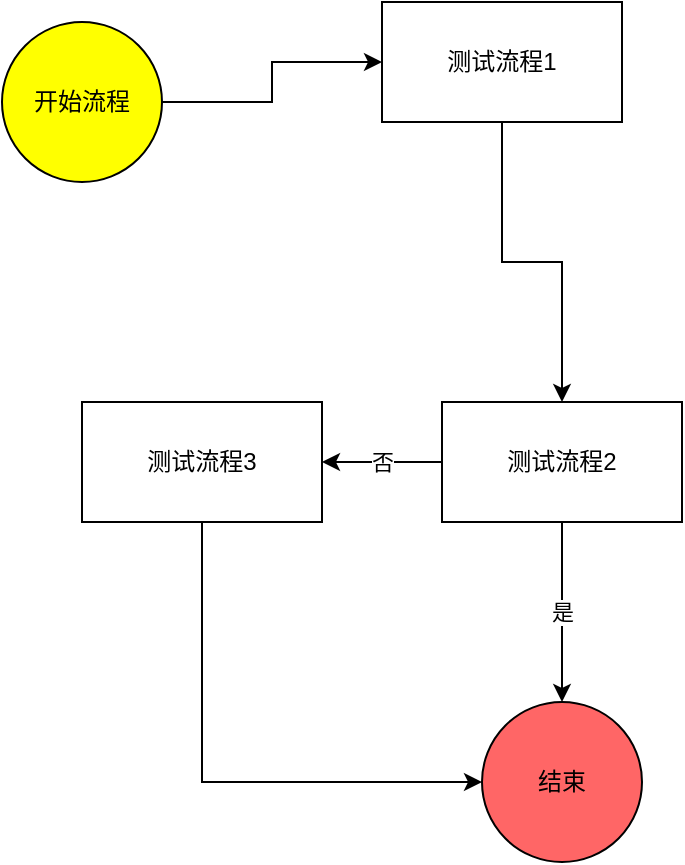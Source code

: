<mxfile version="10.9.6" type="github"><diagram id="d7qbndz3O0XGVYrir5rn" name="Ã§Â¬Â¬ 1 Ã©Â¡Âµ"><mxGraphModel dx="1038" dy="550" grid="1" gridSize="10" guides="1" tooltips="1" connect="1" arrows="1" fold="1" page="1" pageScale="1" pageWidth="827" pageHeight="1169" math="0" shadow="0"><root><mxCell id="0"/><mxCell id="1" parent="0"/><mxCell id="pwjjlEvpVbJK9VlO5the-6" style="edgeStyle=orthogonalEdgeStyle;rounded=0;orthogonalLoop=1;jettySize=auto;html=1;exitX=0.5;exitY=1;exitDx=0;exitDy=0;entryX=0.5;entryY=0;entryDx=0;entryDy=0;" parent="1" source="pwjjlEvpVbJK9VlO5the-1" target="pwjjlEvpVbJK9VlO5the-2" edge="1"><mxGeometry relative="1" as="geometry"/></mxCell><mxCell id="pwjjlEvpVbJK9VlO5the-1" value="测试流程1" style="rounded=0;whiteSpace=wrap;html=1;" parent="1" vertex="1"><mxGeometry x="260" y="40" width="120" height="60" as="geometry"/></mxCell><mxCell id="pwjjlEvpVbJK9VlO5the-8" value="是" style="edgeStyle=orthogonalEdgeStyle;rounded=0;orthogonalLoop=1;jettySize=auto;html=1;exitX=0.5;exitY=1;exitDx=0;exitDy=0;entryX=0.5;entryY=0;entryDx=0;entryDy=0;" parent="1" source="pwjjlEvpVbJK9VlO5the-2" target="pwjjlEvpVbJK9VlO5the-7" edge="1"><mxGeometry relative="1" as="geometry"/></mxCell><mxCell id="8rDLxtMI7eCITHsIeJ9J-2" value="否" style="edgeStyle=orthogonalEdgeStyle;rounded=0;orthogonalLoop=1;jettySize=auto;html=1;exitX=0;exitY=0.5;exitDx=0;exitDy=0;entryX=1;entryY=0.5;entryDx=0;entryDy=0;" parent="1" source="pwjjlEvpVbJK9VlO5the-2" target="8rDLxtMI7eCITHsIeJ9J-1" edge="1"><mxGeometry relative="1" as="geometry"/></mxCell><mxCell id="pwjjlEvpVbJK9VlO5the-2" value="测试流程2" style="rounded=0;whiteSpace=wrap;html=1;" parent="1" vertex="1"><mxGeometry x="290" y="240" width="120" height="60" as="geometry"/></mxCell><mxCell id="pwjjlEvpVbJK9VlO5the-4" style="edgeStyle=orthogonalEdgeStyle;rounded=0;orthogonalLoop=1;jettySize=auto;html=1;exitX=1;exitY=0.5;exitDx=0;exitDy=0;" parent="1" source="pwjjlEvpVbJK9VlO5the-3" target="pwjjlEvpVbJK9VlO5the-1" edge="1"><mxGeometry relative="1" as="geometry"/></mxCell><mxCell id="pwjjlEvpVbJK9VlO5the-3" value="开始流程" style="ellipse;whiteSpace=wrap;html=1;aspect=fixed;fillColor=#FFFF00;" parent="1" vertex="1"><mxGeometry x="70" y="50" width="80" height="80" as="geometry"/></mxCell><mxCell id="pwjjlEvpVbJK9VlO5the-7" value="结束" style="ellipse;whiteSpace=wrap;html=1;aspect=fixed;fillColor=#FF6666;" parent="1" vertex="1"><mxGeometry x="310" y="390" width="80" height="80" as="geometry"/></mxCell><mxCell id="8rDLxtMI7eCITHsIeJ9J-3" style="edgeStyle=orthogonalEdgeStyle;rounded=0;orthogonalLoop=1;jettySize=auto;html=1;exitX=0.5;exitY=1;exitDx=0;exitDy=0;entryX=0;entryY=0.5;entryDx=0;entryDy=0;" parent="1" source="8rDLxtMI7eCITHsIeJ9J-1" target="pwjjlEvpVbJK9VlO5the-7" edge="1"><mxGeometry relative="1" as="geometry"/></mxCell><mxCell id="8rDLxtMI7eCITHsIeJ9J-1" value="测试流程3" style="rounded=0;whiteSpace=wrap;html=1;" parent="1" vertex="1"><mxGeometry x="110" y="240" width="120" height="60" as="geometry"/></mxCell></root></mxGraphModel></diagram></mxfile>